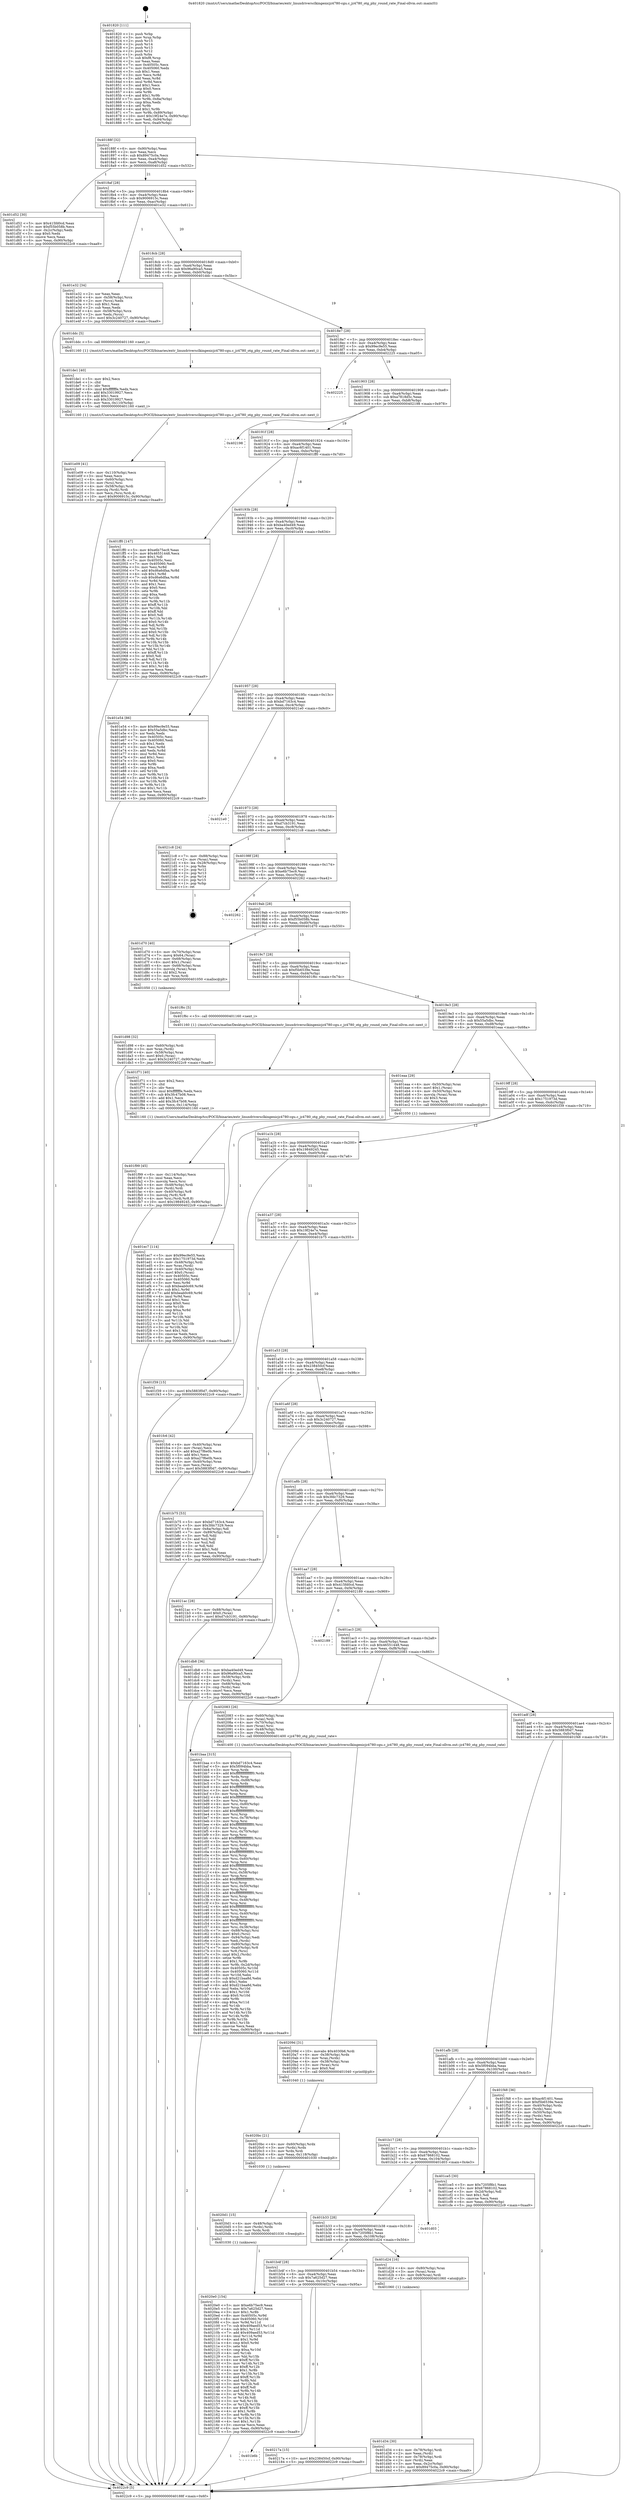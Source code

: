 digraph "0x401820" {
  label = "0x401820 (/mnt/c/Users/mathe/Desktop/tcc/POCII/binaries/extr_linuxdriversclkingenicjz4780-cgu.c_jz4780_otg_phy_round_rate_Final-ollvm.out::main(0))"
  labelloc = "t"
  node[shape=record]

  Entry [label="",width=0.3,height=0.3,shape=circle,fillcolor=black,style=filled]
  "0x40188f" [label="{
     0x40188f [32]\l
     | [instrs]\l
     &nbsp;&nbsp;0x40188f \<+6\>: mov -0x90(%rbp),%eax\l
     &nbsp;&nbsp;0x401895 \<+2\>: mov %eax,%ecx\l
     &nbsp;&nbsp;0x401897 \<+6\>: sub $0x89475c0a,%ecx\l
     &nbsp;&nbsp;0x40189d \<+6\>: mov %eax,-0xa4(%rbp)\l
     &nbsp;&nbsp;0x4018a3 \<+6\>: mov %ecx,-0xa8(%rbp)\l
     &nbsp;&nbsp;0x4018a9 \<+6\>: je 0000000000401d52 \<main+0x532\>\l
  }"]
  "0x401d52" [label="{
     0x401d52 [30]\l
     | [instrs]\l
     &nbsp;&nbsp;0x401d52 \<+5\>: mov $0x415fd0cd,%eax\l
     &nbsp;&nbsp;0x401d57 \<+5\>: mov $0xf55b058b,%ecx\l
     &nbsp;&nbsp;0x401d5c \<+3\>: mov -0x2c(%rbp),%edx\l
     &nbsp;&nbsp;0x401d5f \<+3\>: cmp $0x0,%edx\l
     &nbsp;&nbsp;0x401d62 \<+3\>: cmove %ecx,%eax\l
     &nbsp;&nbsp;0x401d65 \<+6\>: mov %eax,-0x90(%rbp)\l
     &nbsp;&nbsp;0x401d6b \<+5\>: jmp 00000000004022c9 \<main+0xaa9\>\l
  }"]
  "0x4018af" [label="{
     0x4018af [28]\l
     | [instrs]\l
     &nbsp;&nbsp;0x4018af \<+5\>: jmp 00000000004018b4 \<main+0x94\>\l
     &nbsp;&nbsp;0x4018b4 \<+6\>: mov -0xa4(%rbp),%eax\l
     &nbsp;&nbsp;0x4018ba \<+5\>: sub $0x9006915c,%eax\l
     &nbsp;&nbsp;0x4018bf \<+6\>: mov %eax,-0xac(%rbp)\l
     &nbsp;&nbsp;0x4018c5 \<+6\>: je 0000000000401e32 \<main+0x612\>\l
  }"]
  Exit [label="",width=0.3,height=0.3,shape=circle,fillcolor=black,style=filled,peripheries=2]
  "0x401e32" [label="{
     0x401e32 [34]\l
     | [instrs]\l
     &nbsp;&nbsp;0x401e32 \<+2\>: xor %eax,%eax\l
     &nbsp;&nbsp;0x401e34 \<+4\>: mov -0x58(%rbp),%rcx\l
     &nbsp;&nbsp;0x401e38 \<+2\>: mov (%rcx),%edx\l
     &nbsp;&nbsp;0x401e3a \<+3\>: sub $0x1,%eax\l
     &nbsp;&nbsp;0x401e3d \<+2\>: sub %eax,%edx\l
     &nbsp;&nbsp;0x401e3f \<+4\>: mov -0x58(%rbp),%rcx\l
     &nbsp;&nbsp;0x401e43 \<+2\>: mov %edx,(%rcx)\l
     &nbsp;&nbsp;0x401e45 \<+10\>: movl $0x3c240727,-0x90(%rbp)\l
     &nbsp;&nbsp;0x401e4f \<+5\>: jmp 00000000004022c9 \<main+0xaa9\>\l
  }"]
  "0x4018cb" [label="{
     0x4018cb [28]\l
     | [instrs]\l
     &nbsp;&nbsp;0x4018cb \<+5\>: jmp 00000000004018d0 \<main+0xb0\>\l
     &nbsp;&nbsp;0x4018d0 \<+6\>: mov -0xa4(%rbp),%eax\l
     &nbsp;&nbsp;0x4018d6 \<+5\>: sub $0x96a90ca5,%eax\l
     &nbsp;&nbsp;0x4018db \<+6\>: mov %eax,-0xb0(%rbp)\l
     &nbsp;&nbsp;0x4018e1 \<+6\>: je 0000000000401ddc \<main+0x5bc\>\l
  }"]
  "0x401b6b" [label="{
     0x401b6b\l
  }", style=dashed]
  "0x401ddc" [label="{
     0x401ddc [5]\l
     | [instrs]\l
     &nbsp;&nbsp;0x401ddc \<+5\>: call 0000000000401160 \<next_i\>\l
     | [calls]\l
     &nbsp;&nbsp;0x401160 \{1\} (/mnt/c/Users/mathe/Desktop/tcc/POCII/binaries/extr_linuxdriversclkingenicjz4780-cgu.c_jz4780_otg_phy_round_rate_Final-ollvm.out::next_i)\l
  }"]
  "0x4018e7" [label="{
     0x4018e7 [28]\l
     | [instrs]\l
     &nbsp;&nbsp;0x4018e7 \<+5\>: jmp 00000000004018ec \<main+0xcc\>\l
     &nbsp;&nbsp;0x4018ec \<+6\>: mov -0xa4(%rbp),%eax\l
     &nbsp;&nbsp;0x4018f2 \<+5\>: sub $0x99ec9e55,%eax\l
     &nbsp;&nbsp;0x4018f7 \<+6\>: mov %eax,-0xb4(%rbp)\l
     &nbsp;&nbsp;0x4018fd \<+6\>: je 0000000000402225 \<main+0xa05\>\l
  }"]
  "0x40217a" [label="{
     0x40217a [15]\l
     | [instrs]\l
     &nbsp;&nbsp;0x40217a \<+10\>: movl $0x238450cf,-0x90(%rbp)\l
     &nbsp;&nbsp;0x402184 \<+5\>: jmp 00000000004022c9 \<main+0xaa9\>\l
  }"]
  "0x402225" [label="{
     0x402225\l
  }", style=dashed]
  "0x401903" [label="{
     0x401903 [28]\l
     | [instrs]\l
     &nbsp;&nbsp;0x401903 \<+5\>: jmp 0000000000401908 \<main+0xe8\>\l
     &nbsp;&nbsp;0x401908 \<+6\>: mov -0xa4(%rbp),%eax\l
     &nbsp;&nbsp;0x40190e \<+5\>: sub $0xa7818d5c,%eax\l
     &nbsp;&nbsp;0x401913 \<+6\>: mov %eax,-0xb8(%rbp)\l
     &nbsp;&nbsp;0x401919 \<+6\>: je 0000000000402198 \<main+0x978\>\l
  }"]
  "0x4020e0" [label="{
     0x4020e0 [154]\l
     | [instrs]\l
     &nbsp;&nbsp;0x4020e0 \<+5\>: mov $0xe6b75ec9,%eax\l
     &nbsp;&nbsp;0x4020e5 \<+5\>: mov $0x7a625d27,%ecx\l
     &nbsp;&nbsp;0x4020ea \<+3\>: mov $0x1,%r8b\l
     &nbsp;&nbsp;0x4020ed \<+8\>: mov 0x40505c,%r9d\l
     &nbsp;&nbsp;0x4020f5 \<+8\>: mov 0x405060,%r10d\l
     &nbsp;&nbsp;0x4020fd \<+3\>: mov %r9d,%r11d\l
     &nbsp;&nbsp;0x402100 \<+7\>: sub $0x409aed53,%r11d\l
     &nbsp;&nbsp;0x402107 \<+4\>: sub $0x1,%r11d\l
     &nbsp;&nbsp;0x40210b \<+7\>: add $0x409aed53,%r11d\l
     &nbsp;&nbsp;0x402112 \<+4\>: imul %r11d,%r9d\l
     &nbsp;&nbsp;0x402116 \<+4\>: and $0x1,%r9d\l
     &nbsp;&nbsp;0x40211a \<+4\>: cmp $0x0,%r9d\l
     &nbsp;&nbsp;0x40211e \<+3\>: sete %bl\l
     &nbsp;&nbsp;0x402121 \<+4\>: cmp $0xa,%r10d\l
     &nbsp;&nbsp;0x402125 \<+4\>: setl %r14b\l
     &nbsp;&nbsp;0x402129 \<+3\>: mov %bl,%r15b\l
     &nbsp;&nbsp;0x40212c \<+4\>: xor $0xff,%r15b\l
     &nbsp;&nbsp;0x402130 \<+3\>: mov %r14b,%r12b\l
     &nbsp;&nbsp;0x402133 \<+4\>: xor $0xff,%r12b\l
     &nbsp;&nbsp;0x402137 \<+4\>: xor $0x1,%r8b\l
     &nbsp;&nbsp;0x40213b \<+3\>: mov %r15b,%r13b\l
     &nbsp;&nbsp;0x40213e \<+4\>: and $0xff,%r13b\l
     &nbsp;&nbsp;0x402142 \<+3\>: and %r8b,%bl\l
     &nbsp;&nbsp;0x402145 \<+3\>: mov %r12b,%dl\l
     &nbsp;&nbsp;0x402148 \<+3\>: and $0xff,%dl\l
     &nbsp;&nbsp;0x40214b \<+3\>: and %r8b,%r14b\l
     &nbsp;&nbsp;0x40214e \<+3\>: or %bl,%r13b\l
     &nbsp;&nbsp;0x402151 \<+3\>: or %r14b,%dl\l
     &nbsp;&nbsp;0x402154 \<+3\>: xor %dl,%r13b\l
     &nbsp;&nbsp;0x402157 \<+3\>: or %r12b,%r15b\l
     &nbsp;&nbsp;0x40215a \<+4\>: xor $0xff,%r15b\l
     &nbsp;&nbsp;0x40215e \<+4\>: or $0x1,%r8b\l
     &nbsp;&nbsp;0x402162 \<+3\>: and %r8b,%r15b\l
     &nbsp;&nbsp;0x402165 \<+3\>: or %r15b,%r13b\l
     &nbsp;&nbsp;0x402168 \<+4\>: test $0x1,%r13b\l
     &nbsp;&nbsp;0x40216c \<+3\>: cmovne %ecx,%eax\l
     &nbsp;&nbsp;0x40216f \<+6\>: mov %eax,-0x90(%rbp)\l
     &nbsp;&nbsp;0x402175 \<+5\>: jmp 00000000004022c9 \<main+0xaa9\>\l
  }"]
  "0x402198" [label="{
     0x402198\l
  }", style=dashed]
  "0x40191f" [label="{
     0x40191f [28]\l
     | [instrs]\l
     &nbsp;&nbsp;0x40191f \<+5\>: jmp 0000000000401924 \<main+0x104\>\l
     &nbsp;&nbsp;0x401924 \<+6\>: mov -0xa4(%rbp),%eax\l
     &nbsp;&nbsp;0x40192a \<+5\>: sub $0xac6f1401,%eax\l
     &nbsp;&nbsp;0x40192f \<+6\>: mov %eax,-0xbc(%rbp)\l
     &nbsp;&nbsp;0x401935 \<+6\>: je 0000000000401ff0 \<main+0x7d0\>\l
  }"]
  "0x4020d1" [label="{
     0x4020d1 [15]\l
     | [instrs]\l
     &nbsp;&nbsp;0x4020d1 \<+4\>: mov -0x48(%rbp),%rdx\l
     &nbsp;&nbsp;0x4020d5 \<+3\>: mov (%rdx),%rdx\l
     &nbsp;&nbsp;0x4020d8 \<+3\>: mov %rdx,%rdi\l
     &nbsp;&nbsp;0x4020db \<+5\>: call 0000000000401030 \<free@plt\>\l
     | [calls]\l
     &nbsp;&nbsp;0x401030 \{1\} (unknown)\l
  }"]
  "0x401ff0" [label="{
     0x401ff0 [147]\l
     | [instrs]\l
     &nbsp;&nbsp;0x401ff0 \<+5\>: mov $0xe6b75ec9,%eax\l
     &nbsp;&nbsp;0x401ff5 \<+5\>: mov $0x46551448,%ecx\l
     &nbsp;&nbsp;0x401ffa \<+2\>: mov $0x1,%dl\l
     &nbsp;&nbsp;0x401ffc \<+7\>: mov 0x40505c,%esi\l
     &nbsp;&nbsp;0x402003 \<+7\>: mov 0x405060,%edi\l
     &nbsp;&nbsp;0x40200a \<+3\>: mov %esi,%r8d\l
     &nbsp;&nbsp;0x40200d \<+7\>: add $0xd6a6dfaa,%r8d\l
     &nbsp;&nbsp;0x402014 \<+4\>: sub $0x1,%r8d\l
     &nbsp;&nbsp;0x402018 \<+7\>: sub $0xd6a6dfaa,%r8d\l
     &nbsp;&nbsp;0x40201f \<+4\>: imul %r8d,%esi\l
     &nbsp;&nbsp;0x402023 \<+3\>: and $0x1,%esi\l
     &nbsp;&nbsp;0x402026 \<+3\>: cmp $0x0,%esi\l
     &nbsp;&nbsp;0x402029 \<+4\>: sete %r9b\l
     &nbsp;&nbsp;0x40202d \<+3\>: cmp $0xa,%edi\l
     &nbsp;&nbsp;0x402030 \<+4\>: setl %r10b\l
     &nbsp;&nbsp;0x402034 \<+3\>: mov %r9b,%r11b\l
     &nbsp;&nbsp;0x402037 \<+4\>: xor $0xff,%r11b\l
     &nbsp;&nbsp;0x40203b \<+3\>: mov %r10b,%bl\l
     &nbsp;&nbsp;0x40203e \<+3\>: xor $0xff,%bl\l
     &nbsp;&nbsp;0x402041 \<+3\>: xor $0x0,%dl\l
     &nbsp;&nbsp;0x402044 \<+3\>: mov %r11b,%r14b\l
     &nbsp;&nbsp;0x402047 \<+4\>: and $0x0,%r14b\l
     &nbsp;&nbsp;0x40204b \<+3\>: and %dl,%r9b\l
     &nbsp;&nbsp;0x40204e \<+3\>: mov %bl,%r15b\l
     &nbsp;&nbsp;0x402051 \<+4\>: and $0x0,%r15b\l
     &nbsp;&nbsp;0x402055 \<+3\>: and %dl,%r10b\l
     &nbsp;&nbsp;0x402058 \<+3\>: or %r9b,%r14b\l
     &nbsp;&nbsp;0x40205b \<+3\>: or %r10b,%r15b\l
     &nbsp;&nbsp;0x40205e \<+3\>: xor %r15b,%r14b\l
     &nbsp;&nbsp;0x402061 \<+3\>: or %bl,%r11b\l
     &nbsp;&nbsp;0x402064 \<+4\>: xor $0xff,%r11b\l
     &nbsp;&nbsp;0x402068 \<+3\>: or $0x0,%dl\l
     &nbsp;&nbsp;0x40206b \<+3\>: and %dl,%r11b\l
     &nbsp;&nbsp;0x40206e \<+3\>: or %r11b,%r14b\l
     &nbsp;&nbsp;0x402071 \<+4\>: test $0x1,%r14b\l
     &nbsp;&nbsp;0x402075 \<+3\>: cmovne %ecx,%eax\l
     &nbsp;&nbsp;0x402078 \<+6\>: mov %eax,-0x90(%rbp)\l
     &nbsp;&nbsp;0x40207e \<+5\>: jmp 00000000004022c9 \<main+0xaa9\>\l
  }"]
  "0x40193b" [label="{
     0x40193b [28]\l
     | [instrs]\l
     &nbsp;&nbsp;0x40193b \<+5\>: jmp 0000000000401940 \<main+0x120\>\l
     &nbsp;&nbsp;0x401940 \<+6\>: mov -0xa4(%rbp),%eax\l
     &nbsp;&nbsp;0x401946 \<+5\>: sub $0xba40ed49,%eax\l
     &nbsp;&nbsp;0x40194b \<+6\>: mov %eax,-0xc0(%rbp)\l
     &nbsp;&nbsp;0x401951 \<+6\>: je 0000000000401e54 \<main+0x634\>\l
  }"]
  "0x4020bc" [label="{
     0x4020bc [21]\l
     | [instrs]\l
     &nbsp;&nbsp;0x4020bc \<+4\>: mov -0x60(%rbp),%rdx\l
     &nbsp;&nbsp;0x4020c0 \<+3\>: mov (%rdx),%rdx\l
     &nbsp;&nbsp;0x4020c3 \<+3\>: mov %rdx,%rdi\l
     &nbsp;&nbsp;0x4020c6 \<+6\>: mov %eax,-0x118(%rbp)\l
     &nbsp;&nbsp;0x4020cc \<+5\>: call 0000000000401030 \<free@plt\>\l
     | [calls]\l
     &nbsp;&nbsp;0x401030 \{1\} (unknown)\l
  }"]
  "0x401e54" [label="{
     0x401e54 [86]\l
     | [instrs]\l
     &nbsp;&nbsp;0x401e54 \<+5\>: mov $0x99ec9e55,%eax\l
     &nbsp;&nbsp;0x401e59 \<+5\>: mov $0x55a5dbc,%ecx\l
     &nbsp;&nbsp;0x401e5e \<+2\>: xor %edx,%edx\l
     &nbsp;&nbsp;0x401e60 \<+7\>: mov 0x40505c,%esi\l
     &nbsp;&nbsp;0x401e67 \<+7\>: mov 0x405060,%edi\l
     &nbsp;&nbsp;0x401e6e \<+3\>: sub $0x1,%edx\l
     &nbsp;&nbsp;0x401e71 \<+3\>: mov %esi,%r8d\l
     &nbsp;&nbsp;0x401e74 \<+3\>: add %edx,%r8d\l
     &nbsp;&nbsp;0x401e77 \<+4\>: imul %r8d,%esi\l
     &nbsp;&nbsp;0x401e7b \<+3\>: and $0x1,%esi\l
     &nbsp;&nbsp;0x401e7e \<+3\>: cmp $0x0,%esi\l
     &nbsp;&nbsp;0x401e81 \<+4\>: sete %r9b\l
     &nbsp;&nbsp;0x401e85 \<+3\>: cmp $0xa,%edi\l
     &nbsp;&nbsp;0x401e88 \<+4\>: setl %r10b\l
     &nbsp;&nbsp;0x401e8c \<+3\>: mov %r9b,%r11b\l
     &nbsp;&nbsp;0x401e8f \<+3\>: and %r10b,%r11b\l
     &nbsp;&nbsp;0x401e92 \<+3\>: xor %r10b,%r9b\l
     &nbsp;&nbsp;0x401e95 \<+3\>: or %r9b,%r11b\l
     &nbsp;&nbsp;0x401e98 \<+4\>: test $0x1,%r11b\l
     &nbsp;&nbsp;0x401e9c \<+3\>: cmovne %ecx,%eax\l
     &nbsp;&nbsp;0x401e9f \<+6\>: mov %eax,-0x90(%rbp)\l
     &nbsp;&nbsp;0x401ea5 \<+5\>: jmp 00000000004022c9 \<main+0xaa9\>\l
  }"]
  "0x401957" [label="{
     0x401957 [28]\l
     | [instrs]\l
     &nbsp;&nbsp;0x401957 \<+5\>: jmp 000000000040195c \<main+0x13c\>\l
     &nbsp;&nbsp;0x40195c \<+6\>: mov -0xa4(%rbp),%eax\l
     &nbsp;&nbsp;0x401962 \<+5\>: sub $0xbd7163c4,%eax\l
     &nbsp;&nbsp;0x401967 \<+6\>: mov %eax,-0xc4(%rbp)\l
     &nbsp;&nbsp;0x40196d \<+6\>: je 00000000004021e0 \<main+0x9c0\>\l
  }"]
  "0x40209d" [label="{
     0x40209d [31]\l
     | [instrs]\l
     &nbsp;&nbsp;0x40209d \<+10\>: movabs $0x4030b6,%rdi\l
     &nbsp;&nbsp;0x4020a7 \<+4\>: mov -0x38(%rbp),%rdx\l
     &nbsp;&nbsp;0x4020ab \<+3\>: mov %rax,(%rdx)\l
     &nbsp;&nbsp;0x4020ae \<+4\>: mov -0x38(%rbp),%rax\l
     &nbsp;&nbsp;0x4020b2 \<+3\>: mov (%rax),%rsi\l
     &nbsp;&nbsp;0x4020b5 \<+2\>: mov $0x0,%al\l
     &nbsp;&nbsp;0x4020b7 \<+5\>: call 0000000000401040 \<printf@plt\>\l
     | [calls]\l
     &nbsp;&nbsp;0x401040 \{1\} (unknown)\l
  }"]
  "0x4021e0" [label="{
     0x4021e0\l
  }", style=dashed]
  "0x401973" [label="{
     0x401973 [28]\l
     | [instrs]\l
     &nbsp;&nbsp;0x401973 \<+5\>: jmp 0000000000401978 \<main+0x158\>\l
     &nbsp;&nbsp;0x401978 \<+6\>: mov -0xa4(%rbp),%eax\l
     &nbsp;&nbsp;0x40197e \<+5\>: sub $0xd7cb3191,%eax\l
     &nbsp;&nbsp;0x401983 \<+6\>: mov %eax,-0xc8(%rbp)\l
     &nbsp;&nbsp;0x401989 \<+6\>: je 00000000004021c8 \<main+0x9a8\>\l
  }"]
  "0x401f99" [label="{
     0x401f99 [45]\l
     | [instrs]\l
     &nbsp;&nbsp;0x401f99 \<+6\>: mov -0x114(%rbp),%ecx\l
     &nbsp;&nbsp;0x401f9f \<+3\>: imul %eax,%ecx\l
     &nbsp;&nbsp;0x401fa2 \<+3\>: movslq %ecx,%rsi\l
     &nbsp;&nbsp;0x401fa5 \<+4\>: mov -0x48(%rbp),%rdi\l
     &nbsp;&nbsp;0x401fa9 \<+3\>: mov (%rdi),%rdi\l
     &nbsp;&nbsp;0x401fac \<+4\>: mov -0x40(%rbp),%r8\l
     &nbsp;&nbsp;0x401fb0 \<+3\>: movslq (%r8),%r8\l
     &nbsp;&nbsp;0x401fb3 \<+4\>: mov %rsi,(%rdi,%r8,8)\l
     &nbsp;&nbsp;0x401fb7 \<+10\>: movl $0x19849245,-0x90(%rbp)\l
     &nbsp;&nbsp;0x401fc1 \<+5\>: jmp 00000000004022c9 \<main+0xaa9\>\l
  }"]
  "0x4021c8" [label="{
     0x4021c8 [24]\l
     | [instrs]\l
     &nbsp;&nbsp;0x4021c8 \<+7\>: mov -0x88(%rbp),%rax\l
     &nbsp;&nbsp;0x4021cf \<+2\>: mov (%rax),%eax\l
     &nbsp;&nbsp;0x4021d1 \<+4\>: lea -0x28(%rbp),%rsp\l
     &nbsp;&nbsp;0x4021d5 \<+1\>: pop %rbx\l
     &nbsp;&nbsp;0x4021d6 \<+2\>: pop %r12\l
     &nbsp;&nbsp;0x4021d8 \<+2\>: pop %r13\l
     &nbsp;&nbsp;0x4021da \<+2\>: pop %r14\l
     &nbsp;&nbsp;0x4021dc \<+2\>: pop %r15\l
     &nbsp;&nbsp;0x4021de \<+1\>: pop %rbp\l
     &nbsp;&nbsp;0x4021df \<+1\>: ret\l
  }"]
  "0x40198f" [label="{
     0x40198f [28]\l
     | [instrs]\l
     &nbsp;&nbsp;0x40198f \<+5\>: jmp 0000000000401994 \<main+0x174\>\l
     &nbsp;&nbsp;0x401994 \<+6\>: mov -0xa4(%rbp),%eax\l
     &nbsp;&nbsp;0x40199a \<+5\>: sub $0xe6b75ec9,%eax\l
     &nbsp;&nbsp;0x40199f \<+6\>: mov %eax,-0xcc(%rbp)\l
     &nbsp;&nbsp;0x4019a5 \<+6\>: je 0000000000402262 \<main+0xa42\>\l
  }"]
  "0x401f71" [label="{
     0x401f71 [40]\l
     | [instrs]\l
     &nbsp;&nbsp;0x401f71 \<+5\>: mov $0x2,%ecx\l
     &nbsp;&nbsp;0x401f76 \<+1\>: cltd\l
     &nbsp;&nbsp;0x401f77 \<+2\>: idiv %ecx\l
     &nbsp;&nbsp;0x401f79 \<+6\>: imul $0xfffffffe,%edx,%ecx\l
     &nbsp;&nbsp;0x401f7f \<+6\>: sub $0x3fc47b08,%ecx\l
     &nbsp;&nbsp;0x401f85 \<+3\>: add $0x1,%ecx\l
     &nbsp;&nbsp;0x401f88 \<+6\>: add $0x3fc47b08,%ecx\l
     &nbsp;&nbsp;0x401f8e \<+6\>: mov %ecx,-0x114(%rbp)\l
     &nbsp;&nbsp;0x401f94 \<+5\>: call 0000000000401160 \<next_i\>\l
     | [calls]\l
     &nbsp;&nbsp;0x401160 \{1\} (/mnt/c/Users/mathe/Desktop/tcc/POCII/binaries/extr_linuxdriversclkingenicjz4780-cgu.c_jz4780_otg_phy_round_rate_Final-ollvm.out::next_i)\l
  }"]
  "0x402262" [label="{
     0x402262\l
  }", style=dashed]
  "0x4019ab" [label="{
     0x4019ab [28]\l
     | [instrs]\l
     &nbsp;&nbsp;0x4019ab \<+5\>: jmp 00000000004019b0 \<main+0x190\>\l
     &nbsp;&nbsp;0x4019b0 \<+6\>: mov -0xa4(%rbp),%eax\l
     &nbsp;&nbsp;0x4019b6 \<+5\>: sub $0xf55b058b,%eax\l
     &nbsp;&nbsp;0x4019bb \<+6\>: mov %eax,-0xd0(%rbp)\l
     &nbsp;&nbsp;0x4019c1 \<+6\>: je 0000000000401d70 \<main+0x550\>\l
  }"]
  "0x401ec7" [label="{
     0x401ec7 [114]\l
     | [instrs]\l
     &nbsp;&nbsp;0x401ec7 \<+5\>: mov $0x99ec9e55,%ecx\l
     &nbsp;&nbsp;0x401ecc \<+5\>: mov $0x1751973d,%edx\l
     &nbsp;&nbsp;0x401ed1 \<+4\>: mov -0x48(%rbp),%rdi\l
     &nbsp;&nbsp;0x401ed5 \<+3\>: mov %rax,(%rdi)\l
     &nbsp;&nbsp;0x401ed8 \<+4\>: mov -0x40(%rbp),%rax\l
     &nbsp;&nbsp;0x401edc \<+6\>: movl $0x0,(%rax)\l
     &nbsp;&nbsp;0x401ee2 \<+7\>: mov 0x40505c,%esi\l
     &nbsp;&nbsp;0x401ee9 \<+8\>: mov 0x405060,%r8d\l
     &nbsp;&nbsp;0x401ef1 \<+3\>: mov %esi,%r9d\l
     &nbsp;&nbsp;0x401ef4 \<+7\>: sub $0xbeab0c69,%r9d\l
     &nbsp;&nbsp;0x401efb \<+4\>: sub $0x1,%r9d\l
     &nbsp;&nbsp;0x401eff \<+7\>: add $0xbeab0c69,%r9d\l
     &nbsp;&nbsp;0x401f06 \<+4\>: imul %r9d,%esi\l
     &nbsp;&nbsp;0x401f0a \<+3\>: and $0x1,%esi\l
     &nbsp;&nbsp;0x401f0d \<+3\>: cmp $0x0,%esi\l
     &nbsp;&nbsp;0x401f10 \<+4\>: sete %r10b\l
     &nbsp;&nbsp;0x401f14 \<+4\>: cmp $0xa,%r8d\l
     &nbsp;&nbsp;0x401f18 \<+4\>: setl %r11b\l
     &nbsp;&nbsp;0x401f1c \<+3\>: mov %r10b,%bl\l
     &nbsp;&nbsp;0x401f1f \<+3\>: and %r11b,%bl\l
     &nbsp;&nbsp;0x401f22 \<+3\>: xor %r11b,%r10b\l
     &nbsp;&nbsp;0x401f25 \<+3\>: or %r10b,%bl\l
     &nbsp;&nbsp;0x401f28 \<+3\>: test $0x1,%bl\l
     &nbsp;&nbsp;0x401f2b \<+3\>: cmovne %edx,%ecx\l
     &nbsp;&nbsp;0x401f2e \<+6\>: mov %ecx,-0x90(%rbp)\l
     &nbsp;&nbsp;0x401f34 \<+5\>: jmp 00000000004022c9 \<main+0xaa9\>\l
  }"]
  "0x401d70" [label="{
     0x401d70 [40]\l
     | [instrs]\l
     &nbsp;&nbsp;0x401d70 \<+4\>: mov -0x70(%rbp),%rax\l
     &nbsp;&nbsp;0x401d74 \<+7\>: movq $0x64,(%rax)\l
     &nbsp;&nbsp;0x401d7b \<+4\>: mov -0x68(%rbp),%rax\l
     &nbsp;&nbsp;0x401d7f \<+6\>: movl $0x1,(%rax)\l
     &nbsp;&nbsp;0x401d85 \<+4\>: mov -0x68(%rbp),%rax\l
     &nbsp;&nbsp;0x401d89 \<+3\>: movslq (%rax),%rax\l
     &nbsp;&nbsp;0x401d8c \<+4\>: shl $0x2,%rax\l
     &nbsp;&nbsp;0x401d90 \<+3\>: mov %rax,%rdi\l
     &nbsp;&nbsp;0x401d93 \<+5\>: call 0000000000401050 \<malloc@plt\>\l
     | [calls]\l
     &nbsp;&nbsp;0x401050 \{1\} (unknown)\l
  }"]
  "0x4019c7" [label="{
     0x4019c7 [28]\l
     | [instrs]\l
     &nbsp;&nbsp;0x4019c7 \<+5\>: jmp 00000000004019cc \<main+0x1ac\>\l
     &nbsp;&nbsp;0x4019cc \<+6\>: mov -0xa4(%rbp),%eax\l
     &nbsp;&nbsp;0x4019d2 \<+5\>: sub $0xf5b6539e,%eax\l
     &nbsp;&nbsp;0x4019d7 \<+6\>: mov %eax,-0xd4(%rbp)\l
     &nbsp;&nbsp;0x4019dd \<+6\>: je 0000000000401f6c \<main+0x74c\>\l
  }"]
  "0x401e09" [label="{
     0x401e09 [41]\l
     | [instrs]\l
     &nbsp;&nbsp;0x401e09 \<+6\>: mov -0x110(%rbp),%ecx\l
     &nbsp;&nbsp;0x401e0f \<+3\>: imul %eax,%ecx\l
     &nbsp;&nbsp;0x401e12 \<+4\>: mov -0x60(%rbp),%rsi\l
     &nbsp;&nbsp;0x401e16 \<+3\>: mov (%rsi),%rsi\l
     &nbsp;&nbsp;0x401e19 \<+4\>: mov -0x58(%rbp),%rdi\l
     &nbsp;&nbsp;0x401e1d \<+3\>: movslq (%rdi),%rdi\l
     &nbsp;&nbsp;0x401e20 \<+3\>: mov %ecx,(%rsi,%rdi,4)\l
     &nbsp;&nbsp;0x401e23 \<+10\>: movl $0x9006915c,-0x90(%rbp)\l
     &nbsp;&nbsp;0x401e2d \<+5\>: jmp 00000000004022c9 \<main+0xaa9\>\l
  }"]
  "0x401f6c" [label="{
     0x401f6c [5]\l
     | [instrs]\l
     &nbsp;&nbsp;0x401f6c \<+5\>: call 0000000000401160 \<next_i\>\l
     | [calls]\l
     &nbsp;&nbsp;0x401160 \{1\} (/mnt/c/Users/mathe/Desktop/tcc/POCII/binaries/extr_linuxdriversclkingenicjz4780-cgu.c_jz4780_otg_phy_round_rate_Final-ollvm.out::next_i)\l
  }"]
  "0x4019e3" [label="{
     0x4019e3 [28]\l
     | [instrs]\l
     &nbsp;&nbsp;0x4019e3 \<+5\>: jmp 00000000004019e8 \<main+0x1c8\>\l
     &nbsp;&nbsp;0x4019e8 \<+6\>: mov -0xa4(%rbp),%eax\l
     &nbsp;&nbsp;0x4019ee \<+5\>: sub $0x55a5dbc,%eax\l
     &nbsp;&nbsp;0x4019f3 \<+6\>: mov %eax,-0xd8(%rbp)\l
     &nbsp;&nbsp;0x4019f9 \<+6\>: je 0000000000401eaa \<main+0x68a\>\l
  }"]
  "0x401de1" [label="{
     0x401de1 [40]\l
     | [instrs]\l
     &nbsp;&nbsp;0x401de1 \<+5\>: mov $0x2,%ecx\l
     &nbsp;&nbsp;0x401de6 \<+1\>: cltd\l
     &nbsp;&nbsp;0x401de7 \<+2\>: idiv %ecx\l
     &nbsp;&nbsp;0x401de9 \<+6\>: imul $0xfffffffe,%edx,%ecx\l
     &nbsp;&nbsp;0x401def \<+6\>: add $0x33019927,%ecx\l
     &nbsp;&nbsp;0x401df5 \<+3\>: add $0x1,%ecx\l
     &nbsp;&nbsp;0x401df8 \<+6\>: sub $0x33019927,%ecx\l
     &nbsp;&nbsp;0x401dfe \<+6\>: mov %ecx,-0x110(%rbp)\l
     &nbsp;&nbsp;0x401e04 \<+5\>: call 0000000000401160 \<next_i\>\l
     | [calls]\l
     &nbsp;&nbsp;0x401160 \{1\} (/mnt/c/Users/mathe/Desktop/tcc/POCII/binaries/extr_linuxdriversclkingenicjz4780-cgu.c_jz4780_otg_phy_round_rate_Final-ollvm.out::next_i)\l
  }"]
  "0x401eaa" [label="{
     0x401eaa [29]\l
     | [instrs]\l
     &nbsp;&nbsp;0x401eaa \<+4\>: mov -0x50(%rbp),%rax\l
     &nbsp;&nbsp;0x401eae \<+6\>: movl $0x1,(%rax)\l
     &nbsp;&nbsp;0x401eb4 \<+4\>: mov -0x50(%rbp),%rax\l
     &nbsp;&nbsp;0x401eb8 \<+3\>: movslq (%rax),%rax\l
     &nbsp;&nbsp;0x401ebb \<+4\>: shl $0x3,%rax\l
     &nbsp;&nbsp;0x401ebf \<+3\>: mov %rax,%rdi\l
     &nbsp;&nbsp;0x401ec2 \<+5\>: call 0000000000401050 \<malloc@plt\>\l
     | [calls]\l
     &nbsp;&nbsp;0x401050 \{1\} (unknown)\l
  }"]
  "0x4019ff" [label="{
     0x4019ff [28]\l
     | [instrs]\l
     &nbsp;&nbsp;0x4019ff \<+5\>: jmp 0000000000401a04 \<main+0x1e4\>\l
     &nbsp;&nbsp;0x401a04 \<+6\>: mov -0xa4(%rbp),%eax\l
     &nbsp;&nbsp;0x401a0a \<+5\>: sub $0x1751973d,%eax\l
     &nbsp;&nbsp;0x401a0f \<+6\>: mov %eax,-0xdc(%rbp)\l
     &nbsp;&nbsp;0x401a15 \<+6\>: je 0000000000401f39 \<main+0x719\>\l
  }"]
  "0x401d98" [label="{
     0x401d98 [32]\l
     | [instrs]\l
     &nbsp;&nbsp;0x401d98 \<+4\>: mov -0x60(%rbp),%rdi\l
     &nbsp;&nbsp;0x401d9c \<+3\>: mov %rax,(%rdi)\l
     &nbsp;&nbsp;0x401d9f \<+4\>: mov -0x58(%rbp),%rax\l
     &nbsp;&nbsp;0x401da3 \<+6\>: movl $0x0,(%rax)\l
     &nbsp;&nbsp;0x401da9 \<+10\>: movl $0x3c240727,-0x90(%rbp)\l
     &nbsp;&nbsp;0x401db3 \<+5\>: jmp 00000000004022c9 \<main+0xaa9\>\l
  }"]
  "0x401f39" [label="{
     0x401f39 [15]\l
     | [instrs]\l
     &nbsp;&nbsp;0x401f39 \<+10\>: movl $0x5883f0d7,-0x90(%rbp)\l
     &nbsp;&nbsp;0x401f43 \<+5\>: jmp 00000000004022c9 \<main+0xaa9\>\l
  }"]
  "0x401a1b" [label="{
     0x401a1b [28]\l
     | [instrs]\l
     &nbsp;&nbsp;0x401a1b \<+5\>: jmp 0000000000401a20 \<main+0x200\>\l
     &nbsp;&nbsp;0x401a20 \<+6\>: mov -0xa4(%rbp),%eax\l
     &nbsp;&nbsp;0x401a26 \<+5\>: sub $0x19849245,%eax\l
     &nbsp;&nbsp;0x401a2b \<+6\>: mov %eax,-0xe0(%rbp)\l
     &nbsp;&nbsp;0x401a31 \<+6\>: je 0000000000401fc6 \<main+0x7a6\>\l
  }"]
  "0x401d34" [label="{
     0x401d34 [30]\l
     | [instrs]\l
     &nbsp;&nbsp;0x401d34 \<+4\>: mov -0x78(%rbp),%rdi\l
     &nbsp;&nbsp;0x401d38 \<+2\>: mov %eax,(%rdi)\l
     &nbsp;&nbsp;0x401d3a \<+4\>: mov -0x78(%rbp),%rdi\l
     &nbsp;&nbsp;0x401d3e \<+2\>: mov (%rdi),%eax\l
     &nbsp;&nbsp;0x401d40 \<+3\>: mov %eax,-0x2c(%rbp)\l
     &nbsp;&nbsp;0x401d43 \<+10\>: movl $0x89475c0a,-0x90(%rbp)\l
     &nbsp;&nbsp;0x401d4d \<+5\>: jmp 00000000004022c9 \<main+0xaa9\>\l
  }"]
  "0x401fc6" [label="{
     0x401fc6 [42]\l
     | [instrs]\l
     &nbsp;&nbsp;0x401fc6 \<+4\>: mov -0x40(%rbp),%rax\l
     &nbsp;&nbsp;0x401fca \<+2\>: mov (%rax),%ecx\l
     &nbsp;&nbsp;0x401fcc \<+6\>: add $0xa27f6e0b,%ecx\l
     &nbsp;&nbsp;0x401fd2 \<+3\>: add $0x1,%ecx\l
     &nbsp;&nbsp;0x401fd5 \<+6\>: sub $0xa27f6e0b,%ecx\l
     &nbsp;&nbsp;0x401fdb \<+4\>: mov -0x40(%rbp),%rax\l
     &nbsp;&nbsp;0x401fdf \<+2\>: mov %ecx,(%rax)\l
     &nbsp;&nbsp;0x401fe1 \<+10\>: movl $0x5883f0d7,-0x90(%rbp)\l
     &nbsp;&nbsp;0x401feb \<+5\>: jmp 00000000004022c9 \<main+0xaa9\>\l
  }"]
  "0x401a37" [label="{
     0x401a37 [28]\l
     | [instrs]\l
     &nbsp;&nbsp;0x401a37 \<+5\>: jmp 0000000000401a3c \<main+0x21c\>\l
     &nbsp;&nbsp;0x401a3c \<+6\>: mov -0xa4(%rbp),%eax\l
     &nbsp;&nbsp;0x401a42 \<+5\>: sub $0x19f24e7e,%eax\l
     &nbsp;&nbsp;0x401a47 \<+6\>: mov %eax,-0xe4(%rbp)\l
     &nbsp;&nbsp;0x401a4d \<+6\>: je 0000000000401b75 \<main+0x355\>\l
  }"]
  "0x401b4f" [label="{
     0x401b4f [28]\l
     | [instrs]\l
     &nbsp;&nbsp;0x401b4f \<+5\>: jmp 0000000000401b54 \<main+0x334\>\l
     &nbsp;&nbsp;0x401b54 \<+6\>: mov -0xa4(%rbp),%eax\l
     &nbsp;&nbsp;0x401b5a \<+5\>: sub $0x7a625d27,%eax\l
     &nbsp;&nbsp;0x401b5f \<+6\>: mov %eax,-0x10c(%rbp)\l
     &nbsp;&nbsp;0x401b65 \<+6\>: je 000000000040217a \<main+0x95a\>\l
  }"]
  "0x401b75" [label="{
     0x401b75 [53]\l
     | [instrs]\l
     &nbsp;&nbsp;0x401b75 \<+5\>: mov $0xbd7163c4,%eax\l
     &nbsp;&nbsp;0x401b7a \<+5\>: mov $0x3fdc7329,%ecx\l
     &nbsp;&nbsp;0x401b7f \<+6\>: mov -0x8a(%rbp),%dl\l
     &nbsp;&nbsp;0x401b85 \<+7\>: mov -0x89(%rbp),%sil\l
     &nbsp;&nbsp;0x401b8c \<+3\>: mov %dl,%dil\l
     &nbsp;&nbsp;0x401b8f \<+3\>: and %sil,%dil\l
     &nbsp;&nbsp;0x401b92 \<+3\>: xor %sil,%dl\l
     &nbsp;&nbsp;0x401b95 \<+3\>: or %dl,%dil\l
     &nbsp;&nbsp;0x401b98 \<+4\>: test $0x1,%dil\l
     &nbsp;&nbsp;0x401b9c \<+3\>: cmovne %ecx,%eax\l
     &nbsp;&nbsp;0x401b9f \<+6\>: mov %eax,-0x90(%rbp)\l
     &nbsp;&nbsp;0x401ba5 \<+5\>: jmp 00000000004022c9 \<main+0xaa9\>\l
  }"]
  "0x401a53" [label="{
     0x401a53 [28]\l
     | [instrs]\l
     &nbsp;&nbsp;0x401a53 \<+5\>: jmp 0000000000401a58 \<main+0x238\>\l
     &nbsp;&nbsp;0x401a58 \<+6\>: mov -0xa4(%rbp),%eax\l
     &nbsp;&nbsp;0x401a5e \<+5\>: sub $0x238450cf,%eax\l
     &nbsp;&nbsp;0x401a63 \<+6\>: mov %eax,-0xe8(%rbp)\l
     &nbsp;&nbsp;0x401a69 \<+6\>: je 00000000004021ac \<main+0x98c\>\l
  }"]
  "0x4022c9" [label="{
     0x4022c9 [5]\l
     | [instrs]\l
     &nbsp;&nbsp;0x4022c9 \<+5\>: jmp 000000000040188f \<main+0x6f\>\l
  }"]
  "0x401820" [label="{
     0x401820 [111]\l
     | [instrs]\l
     &nbsp;&nbsp;0x401820 \<+1\>: push %rbp\l
     &nbsp;&nbsp;0x401821 \<+3\>: mov %rsp,%rbp\l
     &nbsp;&nbsp;0x401824 \<+2\>: push %r15\l
     &nbsp;&nbsp;0x401826 \<+2\>: push %r14\l
     &nbsp;&nbsp;0x401828 \<+2\>: push %r13\l
     &nbsp;&nbsp;0x40182a \<+2\>: push %r12\l
     &nbsp;&nbsp;0x40182c \<+1\>: push %rbx\l
     &nbsp;&nbsp;0x40182d \<+7\>: sub $0xf8,%rsp\l
     &nbsp;&nbsp;0x401834 \<+2\>: xor %eax,%eax\l
     &nbsp;&nbsp;0x401836 \<+7\>: mov 0x40505c,%ecx\l
     &nbsp;&nbsp;0x40183d \<+7\>: mov 0x405060,%edx\l
     &nbsp;&nbsp;0x401844 \<+3\>: sub $0x1,%eax\l
     &nbsp;&nbsp;0x401847 \<+3\>: mov %ecx,%r8d\l
     &nbsp;&nbsp;0x40184a \<+3\>: add %eax,%r8d\l
     &nbsp;&nbsp;0x40184d \<+4\>: imul %r8d,%ecx\l
     &nbsp;&nbsp;0x401851 \<+3\>: and $0x1,%ecx\l
     &nbsp;&nbsp;0x401854 \<+3\>: cmp $0x0,%ecx\l
     &nbsp;&nbsp;0x401857 \<+4\>: sete %r9b\l
     &nbsp;&nbsp;0x40185b \<+4\>: and $0x1,%r9b\l
     &nbsp;&nbsp;0x40185f \<+7\>: mov %r9b,-0x8a(%rbp)\l
     &nbsp;&nbsp;0x401866 \<+3\>: cmp $0xa,%edx\l
     &nbsp;&nbsp;0x401869 \<+4\>: setl %r9b\l
     &nbsp;&nbsp;0x40186d \<+4\>: and $0x1,%r9b\l
     &nbsp;&nbsp;0x401871 \<+7\>: mov %r9b,-0x89(%rbp)\l
     &nbsp;&nbsp;0x401878 \<+10\>: movl $0x19f24e7e,-0x90(%rbp)\l
     &nbsp;&nbsp;0x401882 \<+6\>: mov %edi,-0x94(%rbp)\l
     &nbsp;&nbsp;0x401888 \<+7\>: mov %rsi,-0xa0(%rbp)\l
  }"]
  "0x401d24" [label="{
     0x401d24 [16]\l
     | [instrs]\l
     &nbsp;&nbsp;0x401d24 \<+4\>: mov -0x80(%rbp),%rax\l
     &nbsp;&nbsp;0x401d28 \<+3\>: mov (%rax),%rax\l
     &nbsp;&nbsp;0x401d2b \<+4\>: mov 0x8(%rax),%rdi\l
     &nbsp;&nbsp;0x401d2f \<+5\>: call 0000000000401060 \<atoi@plt\>\l
     | [calls]\l
     &nbsp;&nbsp;0x401060 \{1\} (unknown)\l
  }"]
  "0x4021ac" [label="{
     0x4021ac [28]\l
     | [instrs]\l
     &nbsp;&nbsp;0x4021ac \<+7\>: mov -0x88(%rbp),%rax\l
     &nbsp;&nbsp;0x4021b3 \<+6\>: movl $0x0,(%rax)\l
     &nbsp;&nbsp;0x4021b9 \<+10\>: movl $0xd7cb3191,-0x90(%rbp)\l
     &nbsp;&nbsp;0x4021c3 \<+5\>: jmp 00000000004022c9 \<main+0xaa9\>\l
  }"]
  "0x401a6f" [label="{
     0x401a6f [28]\l
     | [instrs]\l
     &nbsp;&nbsp;0x401a6f \<+5\>: jmp 0000000000401a74 \<main+0x254\>\l
     &nbsp;&nbsp;0x401a74 \<+6\>: mov -0xa4(%rbp),%eax\l
     &nbsp;&nbsp;0x401a7a \<+5\>: sub $0x3c240727,%eax\l
     &nbsp;&nbsp;0x401a7f \<+6\>: mov %eax,-0xec(%rbp)\l
     &nbsp;&nbsp;0x401a85 \<+6\>: je 0000000000401db8 \<main+0x598\>\l
  }"]
  "0x401b33" [label="{
     0x401b33 [28]\l
     | [instrs]\l
     &nbsp;&nbsp;0x401b33 \<+5\>: jmp 0000000000401b38 \<main+0x318\>\l
     &nbsp;&nbsp;0x401b38 \<+6\>: mov -0xa4(%rbp),%eax\l
     &nbsp;&nbsp;0x401b3e \<+5\>: sub $0x7205f8b1,%eax\l
     &nbsp;&nbsp;0x401b43 \<+6\>: mov %eax,-0x108(%rbp)\l
     &nbsp;&nbsp;0x401b49 \<+6\>: je 0000000000401d24 \<main+0x504\>\l
  }"]
  "0x401db8" [label="{
     0x401db8 [36]\l
     | [instrs]\l
     &nbsp;&nbsp;0x401db8 \<+5\>: mov $0xba40ed49,%eax\l
     &nbsp;&nbsp;0x401dbd \<+5\>: mov $0x96a90ca5,%ecx\l
     &nbsp;&nbsp;0x401dc2 \<+4\>: mov -0x58(%rbp),%rdx\l
     &nbsp;&nbsp;0x401dc6 \<+2\>: mov (%rdx),%esi\l
     &nbsp;&nbsp;0x401dc8 \<+4\>: mov -0x68(%rbp),%rdx\l
     &nbsp;&nbsp;0x401dcc \<+2\>: cmp (%rdx),%esi\l
     &nbsp;&nbsp;0x401dce \<+3\>: cmovl %ecx,%eax\l
     &nbsp;&nbsp;0x401dd1 \<+6\>: mov %eax,-0x90(%rbp)\l
     &nbsp;&nbsp;0x401dd7 \<+5\>: jmp 00000000004022c9 \<main+0xaa9\>\l
  }"]
  "0x401a8b" [label="{
     0x401a8b [28]\l
     | [instrs]\l
     &nbsp;&nbsp;0x401a8b \<+5\>: jmp 0000000000401a90 \<main+0x270\>\l
     &nbsp;&nbsp;0x401a90 \<+6\>: mov -0xa4(%rbp),%eax\l
     &nbsp;&nbsp;0x401a96 \<+5\>: sub $0x3fdc7329,%eax\l
     &nbsp;&nbsp;0x401a9b \<+6\>: mov %eax,-0xf0(%rbp)\l
     &nbsp;&nbsp;0x401aa1 \<+6\>: je 0000000000401baa \<main+0x38a\>\l
  }"]
  "0x401d03" [label="{
     0x401d03\l
  }", style=dashed]
  "0x401baa" [label="{
     0x401baa [315]\l
     | [instrs]\l
     &nbsp;&nbsp;0x401baa \<+5\>: mov $0xbd7163c4,%eax\l
     &nbsp;&nbsp;0x401baf \<+5\>: mov $0x5f094bba,%ecx\l
     &nbsp;&nbsp;0x401bb4 \<+3\>: mov %rsp,%rdx\l
     &nbsp;&nbsp;0x401bb7 \<+4\>: add $0xfffffffffffffff0,%rdx\l
     &nbsp;&nbsp;0x401bbb \<+3\>: mov %rdx,%rsp\l
     &nbsp;&nbsp;0x401bbe \<+7\>: mov %rdx,-0x88(%rbp)\l
     &nbsp;&nbsp;0x401bc5 \<+3\>: mov %rsp,%rdx\l
     &nbsp;&nbsp;0x401bc8 \<+4\>: add $0xfffffffffffffff0,%rdx\l
     &nbsp;&nbsp;0x401bcc \<+3\>: mov %rdx,%rsp\l
     &nbsp;&nbsp;0x401bcf \<+3\>: mov %rsp,%rsi\l
     &nbsp;&nbsp;0x401bd2 \<+4\>: add $0xfffffffffffffff0,%rsi\l
     &nbsp;&nbsp;0x401bd6 \<+3\>: mov %rsi,%rsp\l
     &nbsp;&nbsp;0x401bd9 \<+4\>: mov %rsi,-0x80(%rbp)\l
     &nbsp;&nbsp;0x401bdd \<+3\>: mov %rsp,%rsi\l
     &nbsp;&nbsp;0x401be0 \<+4\>: add $0xfffffffffffffff0,%rsi\l
     &nbsp;&nbsp;0x401be4 \<+3\>: mov %rsi,%rsp\l
     &nbsp;&nbsp;0x401be7 \<+4\>: mov %rsi,-0x78(%rbp)\l
     &nbsp;&nbsp;0x401beb \<+3\>: mov %rsp,%rsi\l
     &nbsp;&nbsp;0x401bee \<+4\>: add $0xfffffffffffffff0,%rsi\l
     &nbsp;&nbsp;0x401bf2 \<+3\>: mov %rsi,%rsp\l
     &nbsp;&nbsp;0x401bf5 \<+4\>: mov %rsi,-0x70(%rbp)\l
     &nbsp;&nbsp;0x401bf9 \<+3\>: mov %rsp,%rsi\l
     &nbsp;&nbsp;0x401bfc \<+4\>: add $0xfffffffffffffff0,%rsi\l
     &nbsp;&nbsp;0x401c00 \<+3\>: mov %rsi,%rsp\l
     &nbsp;&nbsp;0x401c03 \<+4\>: mov %rsi,-0x68(%rbp)\l
     &nbsp;&nbsp;0x401c07 \<+3\>: mov %rsp,%rsi\l
     &nbsp;&nbsp;0x401c0a \<+4\>: add $0xfffffffffffffff0,%rsi\l
     &nbsp;&nbsp;0x401c0e \<+3\>: mov %rsi,%rsp\l
     &nbsp;&nbsp;0x401c11 \<+4\>: mov %rsi,-0x60(%rbp)\l
     &nbsp;&nbsp;0x401c15 \<+3\>: mov %rsp,%rsi\l
     &nbsp;&nbsp;0x401c18 \<+4\>: add $0xfffffffffffffff0,%rsi\l
     &nbsp;&nbsp;0x401c1c \<+3\>: mov %rsi,%rsp\l
     &nbsp;&nbsp;0x401c1f \<+4\>: mov %rsi,-0x58(%rbp)\l
     &nbsp;&nbsp;0x401c23 \<+3\>: mov %rsp,%rsi\l
     &nbsp;&nbsp;0x401c26 \<+4\>: add $0xfffffffffffffff0,%rsi\l
     &nbsp;&nbsp;0x401c2a \<+3\>: mov %rsi,%rsp\l
     &nbsp;&nbsp;0x401c2d \<+4\>: mov %rsi,-0x50(%rbp)\l
     &nbsp;&nbsp;0x401c31 \<+3\>: mov %rsp,%rsi\l
     &nbsp;&nbsp;0x401c34 \<+4\>: add $0xfffffffffffffff0,%rsi\l
     &nbsp;&nbsp;0x401c38 \<+3\>: mov %rsi,%rsp\l
     &nbsp;&nbsp;0x401c3b \<+4\>: mov %rsi,-0x48(%rbp)\l
     &nbsp;&nbsp;0x401c3f \<+3\>: mov %rsp,%rsi\l
     &nbsp;&nbsp;0x401c42 \<+4\>: add $0xfffffffffffffff0,%rsi\l
     &nbsp;&nbsp;0x401c46 \<+3\>: mov %rsi,%rsp\l
     &nbsp;&nbsp;0x401c49 \<+4\>: mov %rsi,-0x40(%rbp)\l
     &nbsp;&nbsp;0x401c4d \<+3\>: mov %rsp,%rsi\l
     &nbsp;&nbsp;0x401c50 \<+4\>: add $0xfffffffffffffff0,%rsi\l
     &nbsp;&nbsp;0x401c54 \<+3\>: mov %rsi,%rsp\l
     &nbsp;&nbsp;0x401c57 \<+4\>: mov %rsi,-0x38(%rbp)\l
     &nbsp;&nbsp;0x401c5b \<+7\>: mov -0x88(%rbp),%rsi\l
     &nbsp;&nbsp;0x401c62 \<+6\>: movl $0x0,(%rsi)\l
     &nbsp;&nbsp;0x401c68 \<+6\>: mov -0x94(%rbp),%edi\l
     &nbsp;&nbsp;0x401c6e \<+2\>: mov %edi,(%rdx)\l
     &nbsp;&nbsp;0x401c70 \<+4\>: mov -0x80(%rbp),%rsi\l
     &nbsp;&nbsp;0x401c74 \<+7\>: mov -0xa0(%rbp),%r8\l
     &nbsp;&nbsp;0x401c7b \<+3\>: mov %r8,(%rsi)\l
     &nbsp;&nbsp;0x401c7e \<+3\>: cmpl $0x2,(%rdx)\l
     &nbsp;&nbsp;0x401c81 \<+4\>: setne %r9b\l
     &nbsp;&nbsp;0x401c85 \<+4\>: and $0x1,%r9b\l
     &nbsp;&nbsp;0x401c89 \<+4\>: mov %r9b,-0x2d(%rbp)\l
     &nbsp;&nbsp;0x401c8d \<+8\>: mov 0x40505c,%r10d\l
     &nbsp;&nbsp;0x401c95 \<+8\>: mov 0x405060,%r11d\l
     &nbsp;&nbsp;0x401c9d \<+3\>: mov %r10d,%ebx\l
     &nbsp;&nbsp;0x401ca0 \<+6\>: sub $0xd21baa8d,%ebx\l
     &nbsp;&nbsp;0x401ca6 \<+3\>: sub $0x1,%ebx\l
     &nbsp;&nbsp;0x401ca9 \<+6\>: add $0xd21baa8d,%ebx\l
     &nbsp;&nbsp;0x401caf \<+4\>: imul %ebx,%r10d\l
     &nbsp;&nbsp;0x401cb3 \<+4\>: and $0x1,%r10d\l
     &nbsp;&nbsp;0x401cb7 \<+4\>: cmp $0x0,%r10d\l
     &nbsp;&nbsp;0x401cbb \<+4\>: sete %r9b\l
     &nbsp;&nbsp;0x401cbf \<+4\>: cmp $0xa,%r11d\l
     &nbsp;&nbsp;0x401cc3 \<+4\>: setl %r14b\l
     &nbsp;&nbsp;0x401cc7 \<+3\>: mov %r9b,%r15b\l
     &nbsp;&nbsp;0x401cca \<+3\>: and %r14b,%r15b\l
     &nbsp;&nbsp;0x401ccd \<+3\>: xor %r14b,%r9b\l
     &nbsp;&nbsp;0x401cd0 \<+3\>: or %r9b,%r15b\l
     &nbsp;&nbsp;0x401cd3 \<+4\>: test $0x1,%r15b\l
     &nbsp;&nbsp;0x401cd7 \<+3\>: cmovne %ecx,%eax\l
     &nbsp;&nbsp;0x401cda \<+6\>: mov %eax,-0x90(%rbp)\l
     &nbsp;&nbsp;0x401ce0 \<+5\>: jmp 00000000004022c9 \<main+0xaa9\>\l
  }"]
  "0x401aa7" [label="{
     0x401aa7 [28]\l
     | [instrs]\l
     &nbsp;&nbsp;0x401aa7 \<+5\>: jmp 0000000000401aac \<main+0x28c\>\l
     &nbsp;&nbsp;0x401aac \<+6\>: mov -0xa4(%rbp),%eax\l
     &nbsp;&nbsp;0x401ab2 \<+5\>: sub $0x415fd0cd,%eax\l
     &nbsp;&nbsp;0x401ab7 \<+6\>: mov %eax,-0xf4(%rbp)\l
     &nbsp;&nbsp;0x401abd \<+6\>: je 0000000000402189 \<main+0x969\>\l
  }"]
  "0x401b17" [label="{
     0x401b17 [28]\l
     | [instrs]\l
     &nbsp;&nbsp;0x401b17 \<+5\>: jmp 0000000000401b1c \<main+0x2fc\>\l
     &nbsp;&nbsp;0x401b1c \<+6\>: mov -0xa4(%rbp),%eax\l
     &nbsp;&nbsp;0x401b22 \<+5\>: sub $0x67868102,%eax\l
     &nbsp;&nbsp;0x401b27 \<+6\>: mov %eax,-0x104(%rbp)\l
     &nbsp;&nbsp;0x401b2d \<+6\>: je 0000000000401d03 \<main+0x4e3\>\l
  }"]
  "0x401ce5" [label="{
     0x401ce5 [30]\l
     | [instrs]\l
     &nbsp;&nbsp;0x401ce5 \<+5\>: mov $0x7205f8b1,%eax\l
     &nbsp;&nbsp;0x401cea \<+5\>: mov $0x67868102,%ecx\l
     &nbsp;&nbsp;0x401cef \<+3\>: mov -0x2d(%rbp),%dl\l
     &nbsp;&nbsp;0x401cf2 \<+3\>: test $0x1,%dl\l
     &nbsp;&nbsp;0x401cf5 \<+3\>: cmovne %ecx,%eax\l
     &nbsp;&nbsp;0x401cf8 \<+6\>: mov %eax,-0x90(%rbp)\l
     &nbsp;&nbsp;0x401cfe \<+5\>: jmp 00000000004022c9 \<main+0xaa9\>\l
  }"]
  "0x402189" [label="{
     0x402189\l
  }", style=dashed]
  "0x401ac3" [label="{
     0x401ac3 [28]\l
     | [instrs]\l
     &nbsp;&nbsp;0x401ac3 \<+5\>: jmp 0000000000401ac8 \<main+0x2a8\>\l
     &nbsp;&nbsp;0x401ac8 \<+6\>: mov -0xa4(%rbp),%eax\l
     &nbsp;&nbsp;0x401ace \<+5\>: sub $0x46551448,%eax\l
     &nbsp;&nbsp;0x401ad3 \<+6\>: mov %eax,-0xf8(%rbp)\l
     &nbsp;&nbsp;0x401ad9 \<+6\>: je 0000000000402083 \<main+0x863\>\l
  }"]
  "0x401afb" [label="{
     0x401afb [28]\l
     | [instrs]\l
     &nbsp;&nbsp;0x401afb \<+5\>: jmp 0000000000401b00 \<main+0x2e0\>\l
     &nbsp;&nbsp;0x401b00 \<+6\>: mov -0xa4(%rbp),%eax\l
     &nbsp;&nbsp;0x401b06 \<+5\>: sub $0x5f094bba,%eax\l
     &nbsp;&nbsp;0x401b0b \<+6\>: mov %eax,-0x100(%rbp)\l
     &nbsp;&nbsp;0x401b11 \<+6\>: je 0000000000401ce5 \<main+0x4c5\>\l
  }"]
  "0x402083" [label="{
     0x402083 [26]\l
     | [instrs]\l
     &nbsp;&nbsp;0x402083 \<+4\>: mov -0x60(%rbp),%rax\l
     &nbsp;&nbsp;0x402087 \<+3\>: mov (%rax),%rdi\l
     &nbsp;&nbsp;0x40208a \<+4\>: mov -0x70(%rbp),%rax\l
     &nbsp;&nbsp;0x40208e \<+3\>: mov (%rax),%rsi\l
     &nbsp;&nbsp;0x402091 \<+4\>: mov -0x48(%rbp),%rax\l
     &nbsp;&nbsp;0x402095 \<+3\>: mov (%rax),%rdx\l
     &nbsp;&nbsp;0x402098 \<+5\>: call 0000000000401400 \<jz4780_otg_phy_round_rate\>\l
     | [calls]\l
     &nbsp;&nbsp;0x401400 \{1\} (/mnt/c/Users/mathe/Desktop/tcc/POCII/binaries/extr_linuxdriversclkingenicjz4780-cgu.c_jz4780_otg_phy_round_rate_Final-ollvm.out::jz4780_otg_phy_round_rate)\l
  }"]
  "0x401adf" [label="{
     0x401adf [28]\l
     | [instrs]\l
     &nbsp;&nbsp;0x401adf \<+5\>: jmp 0000000000401ae4 \<main+0x2c4\>\l
     &nbsp;&nbsp;0x401ae4 \<+6\>: mov -0xa4(%rbp),%eax\l
     &nbsp;&nbsp;0x401aea \<+5\>: sub $0x5883f0d7,%eax\l
     &nbsp;&nbsp;0x401aef \<+6\>: mov %eax,-0xfc(%rbp)\l
     &nbsp;&nbsp;0x401af5 \<+6\>: je 0000000000401f48 \<main+0x728\>\l
  }"]
  "0x401f48" [label="{
     0x401f48 [36]\l
     | [instrs]\l
     &nbsp;&nbsp;0x401f48 \<+5\>: mov $0xac6f1401,%eax\l
     &nbsp;&nbsp;0x401f4d \<+5\>: mov $0xf5b6539e,%ecx\l
     &nbsp;&nbsp;0x401f52 \<+4\>: mov -0x40(%rbp),%rdx\l
     &nbsp;&nbsp;0x401f56 \<+2\>: mov (%rdx),%esi\l
     &nbsp;&nbsp;0x401f58 \<+4\>: mov -0x50(%rbp),%rdx\l
     &nbsp;&nbsp;0x401f5c \<+2\>: cmp (%rdx),%esi\l
     &nbsp;&nbsp;0x401f5e \<+3\>: cmovl %ecx,%eax\l
     &nbsp;&nbsp;0x401f61 \<+6\>: mov %eax,-0x90(%rbp)\l
     &nbsp;&nbsp;0x401f67 \<+5\>: jmp 00000000004022c9 \<main+0xaa9\>\l
  }"]
  Entry -> "0x401820" [label=" 1"]
  "0x40188f" -> "0x401d52" [label=" 1"]
  "0x40188f" -> "0x4018af" [label=" 21"]
  "0x4021c8" -> Exit [label=" 1"]
  "0x4018af" -> "0x401e32" [label=" 1"]
  "0x4018af" -> "0x4018cb" [label=" 20"]
  "0x4021ac" -> "0x4022c9" [label=" 1"]
  "0x4018cb" -> "0x401ddc" [label=" 1"]
  "0x4018cb" -> "0x4018e7" [label=" 19"]
  "0x40217a" -> "0x4022c9" [label=" 1"]
  "0x4018e7" -> "0x402225" [label=" 0"]
  "0x4018e7" -> "0x401903" [label=" 19"]
  "0x401b4f" -> "0x401b6b" [label=" 0"]
  "0x401903" -> "0x402198" [label=" 0"]
  "0x401903" -> "0x40191f" [label=" 19"]
  "0x401b4f" -> "0x40217a" [label=" 1"]
  "0x40191f" -> "0x401ff0" [label=" 1"]
  "0x40191f" -> "0x40193b" [label=" 18"]
  "0x4020e0" -> "0x4022c9" [label=" 1"]
  "0x40193b" -> "0x401e54" [label=" 1"]
  "0x40193b" -> "0x401957" [label=" 17"]
  "0x4020d1" -> "0x4020e0" [label=" 1"]
  "0x401957" -> "0x4021e0" [label=" 0"]
  "0x401957" -> "0x401973" [label=" 17"]
  "0x4020bc" -> "0x4020d1" [label=" 1"]
  "0x401973" -> "0x4021c8" [label=" 1"]
  "0x401973" -> "0x40198f" [label=" 16"]
  "0x40209d" -> "0x4020bc" [label=" 1"]
  "0x40198f" -> "0x402262" [label=" 0"]
  "0x40198f" -> "0x4019ab" [label=" 16"]
  "0x402083" -> "0x40209d" [label=" 1"]
  "0x4019ab" -> "0x401d70" [label=" 1"]
  "0x4019ab" -> "0x4019c7" [label=" 15"]
  "0x401ff0" -> "0x4022c9" [label=" 1"]
  "0x4019c7" -> "0x401f6c" [label=" 1"]
  "0x4019c7" -> "0x4019e3" [label=" 14"]
  "0x401fc6" -> "0x4022c9" [label=" 1"]
  "0x4019e3" -> "0x401eaa" [label=" 1"]
  "0x4019e3" -> "0x4019ff" [label=" 13"]
  "0x401f99" -> "0x4022c9" [label=" 1"]
  "0x4019ff" -> "0x401f39" [label=" 1"]
  "0x4019ff" -> "0x401a1b" [label=" 12"]
  "0x401f71" -> "0x401f99" [label=" 1"]
  "0x401a1b" -> "0x401fc6" [label=" 1"]
  "0x401a1b" -> "0x401a37" [label=" 11"]
  "0x401f6c" -> "0x401f71" [label=" 1"]
  "0x401a37" -> "0x401b75" [label=" 1"]
  "0x401a37" -> "0x401a53" [label=" 10"]
  "0x401b75" -> "0x4022c9" [label=" 1"]
  "0x401820" -> "0x40188f" [label=" 1"]
  "0x4022c9" -> "0x40188f" [label=" 21"]
  "0x401f48" -> "0x4022c9" [label=" 2"]
  "0x401a53" -> "0x4021ac" [label=" 1"]
  "0x401a53" -> "0x401a6f" [label=" 9"]
  "0x401f39" -> "0x4022c9" [label=" 1"]
  "0x401a6f" -> "0x401db8" [label=" 2"]
  "0x401a6f" -> "0x401a8b" [label=" 7"]
  "0x401eaa" -> "0x401ec7" [label=" 1"]
  "0x401a8b" -> "0x401baa" [label=" 1"]
  "0x401a8b" -> "0x401aa7" [label=" 6"]
  "0x401e54" -> "0x4022c9" [label=" 1"]
  "0x401baa" -> "0x4022c9" [label=" 1"]
  "0x401e09" -> "0x4022c9" [label=" 1"]
  "0x401aa7" -> "0x402189" [label=" 0"]
  "0x401aa7" -> "0x401ac3" [label=" 6"]
  "0x401de1" -> "0x401e09" [label=" 1"]
  "0x401ac3" -> "0x402083" [label=" 1"]
  "0x401ac3" -> "0x401adf" [label=" 5"]
  "0x401db8" -> "0x4022c9" [label=" 2"]
  "0x401adf" -> "0x401f48" [label=" 2"]
  "0x401adf" -> "0x401afb" [label=" 3"]
  "0x401ddc" -> "0x401de1" [label=" 1"]
  "0x401afb" -> "0x401ce5" [label=" 1"]
  "0x401afb" -> "0x401b17" [label=" 2"]
  "0x401ce5" -> "0x4022c9" [label=" 1"]
  "0x401e32" -> "0x4022c9" [label=" 1"]
  "0x401b17" -> "0x401d03" [label=" 0"]
  "0x401b17" -> "0x401b33" [label=" 2"]
  "0x401ec7" -> "0x4022c9" [label=" 1"]
  "0x401b33" -> "0x401d24" [label=" 1"]
  "0x401b33" -> "0x401b4f" [label=" 1"]
  "0x401d24" -> "0x401d34" [label=" 1"]
  "0x401d34" -> "0x4022c9" [label=" 1"]
  "0x401d52" -> "0x4022c9" [label=" 1"]
  "0x401d70" -> "0x401d98" [label=" 1"]
  "0x401d98" -> "0x4022c9" [label=" 1"]
}
